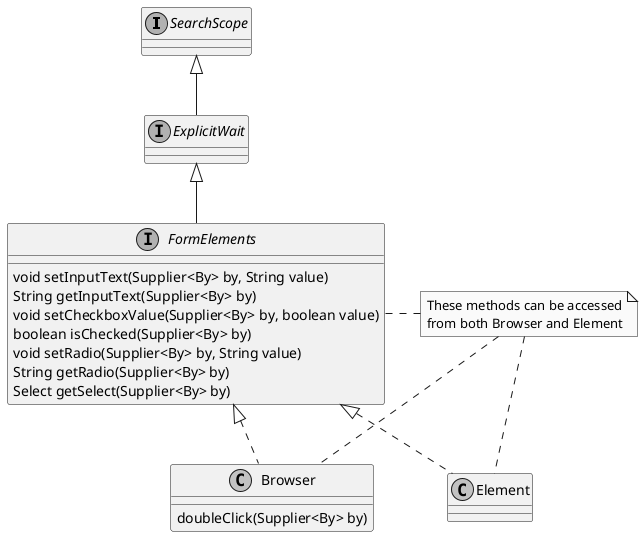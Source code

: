 @startuml

skinparam monochrome true
skinparam shadowing false

interface SearchScope

interface ExplicitWait

interface FormElements
FormElements : void setInputText(Supplier<By> by, String value)
FormElements : String getInputText(Supplier<By> by)
FormElements : void setCheckboxValue(Supplier<By> by, boolean value)
FormElements : boolean isChecked(Supplier<By> by)
FormElements : void setRadio(Supplier<By> by, String value)
FormElements : String getRadio(Supplier<By> by)
FormElements : Select getSelect(Supplier<By> by)

SearchScope <|--  ExplicitWait

ExplicitWait <|--   FormElements

FormElements <|..  Browser
FormElements <|..  Element

Browser : doubleClick(Supplier<By> by)

note "These methods can be accessed\nfrom both Browser and Element" as N1

FormElements . N1
N1 .. Browser
N1 .. Element

@enduml
